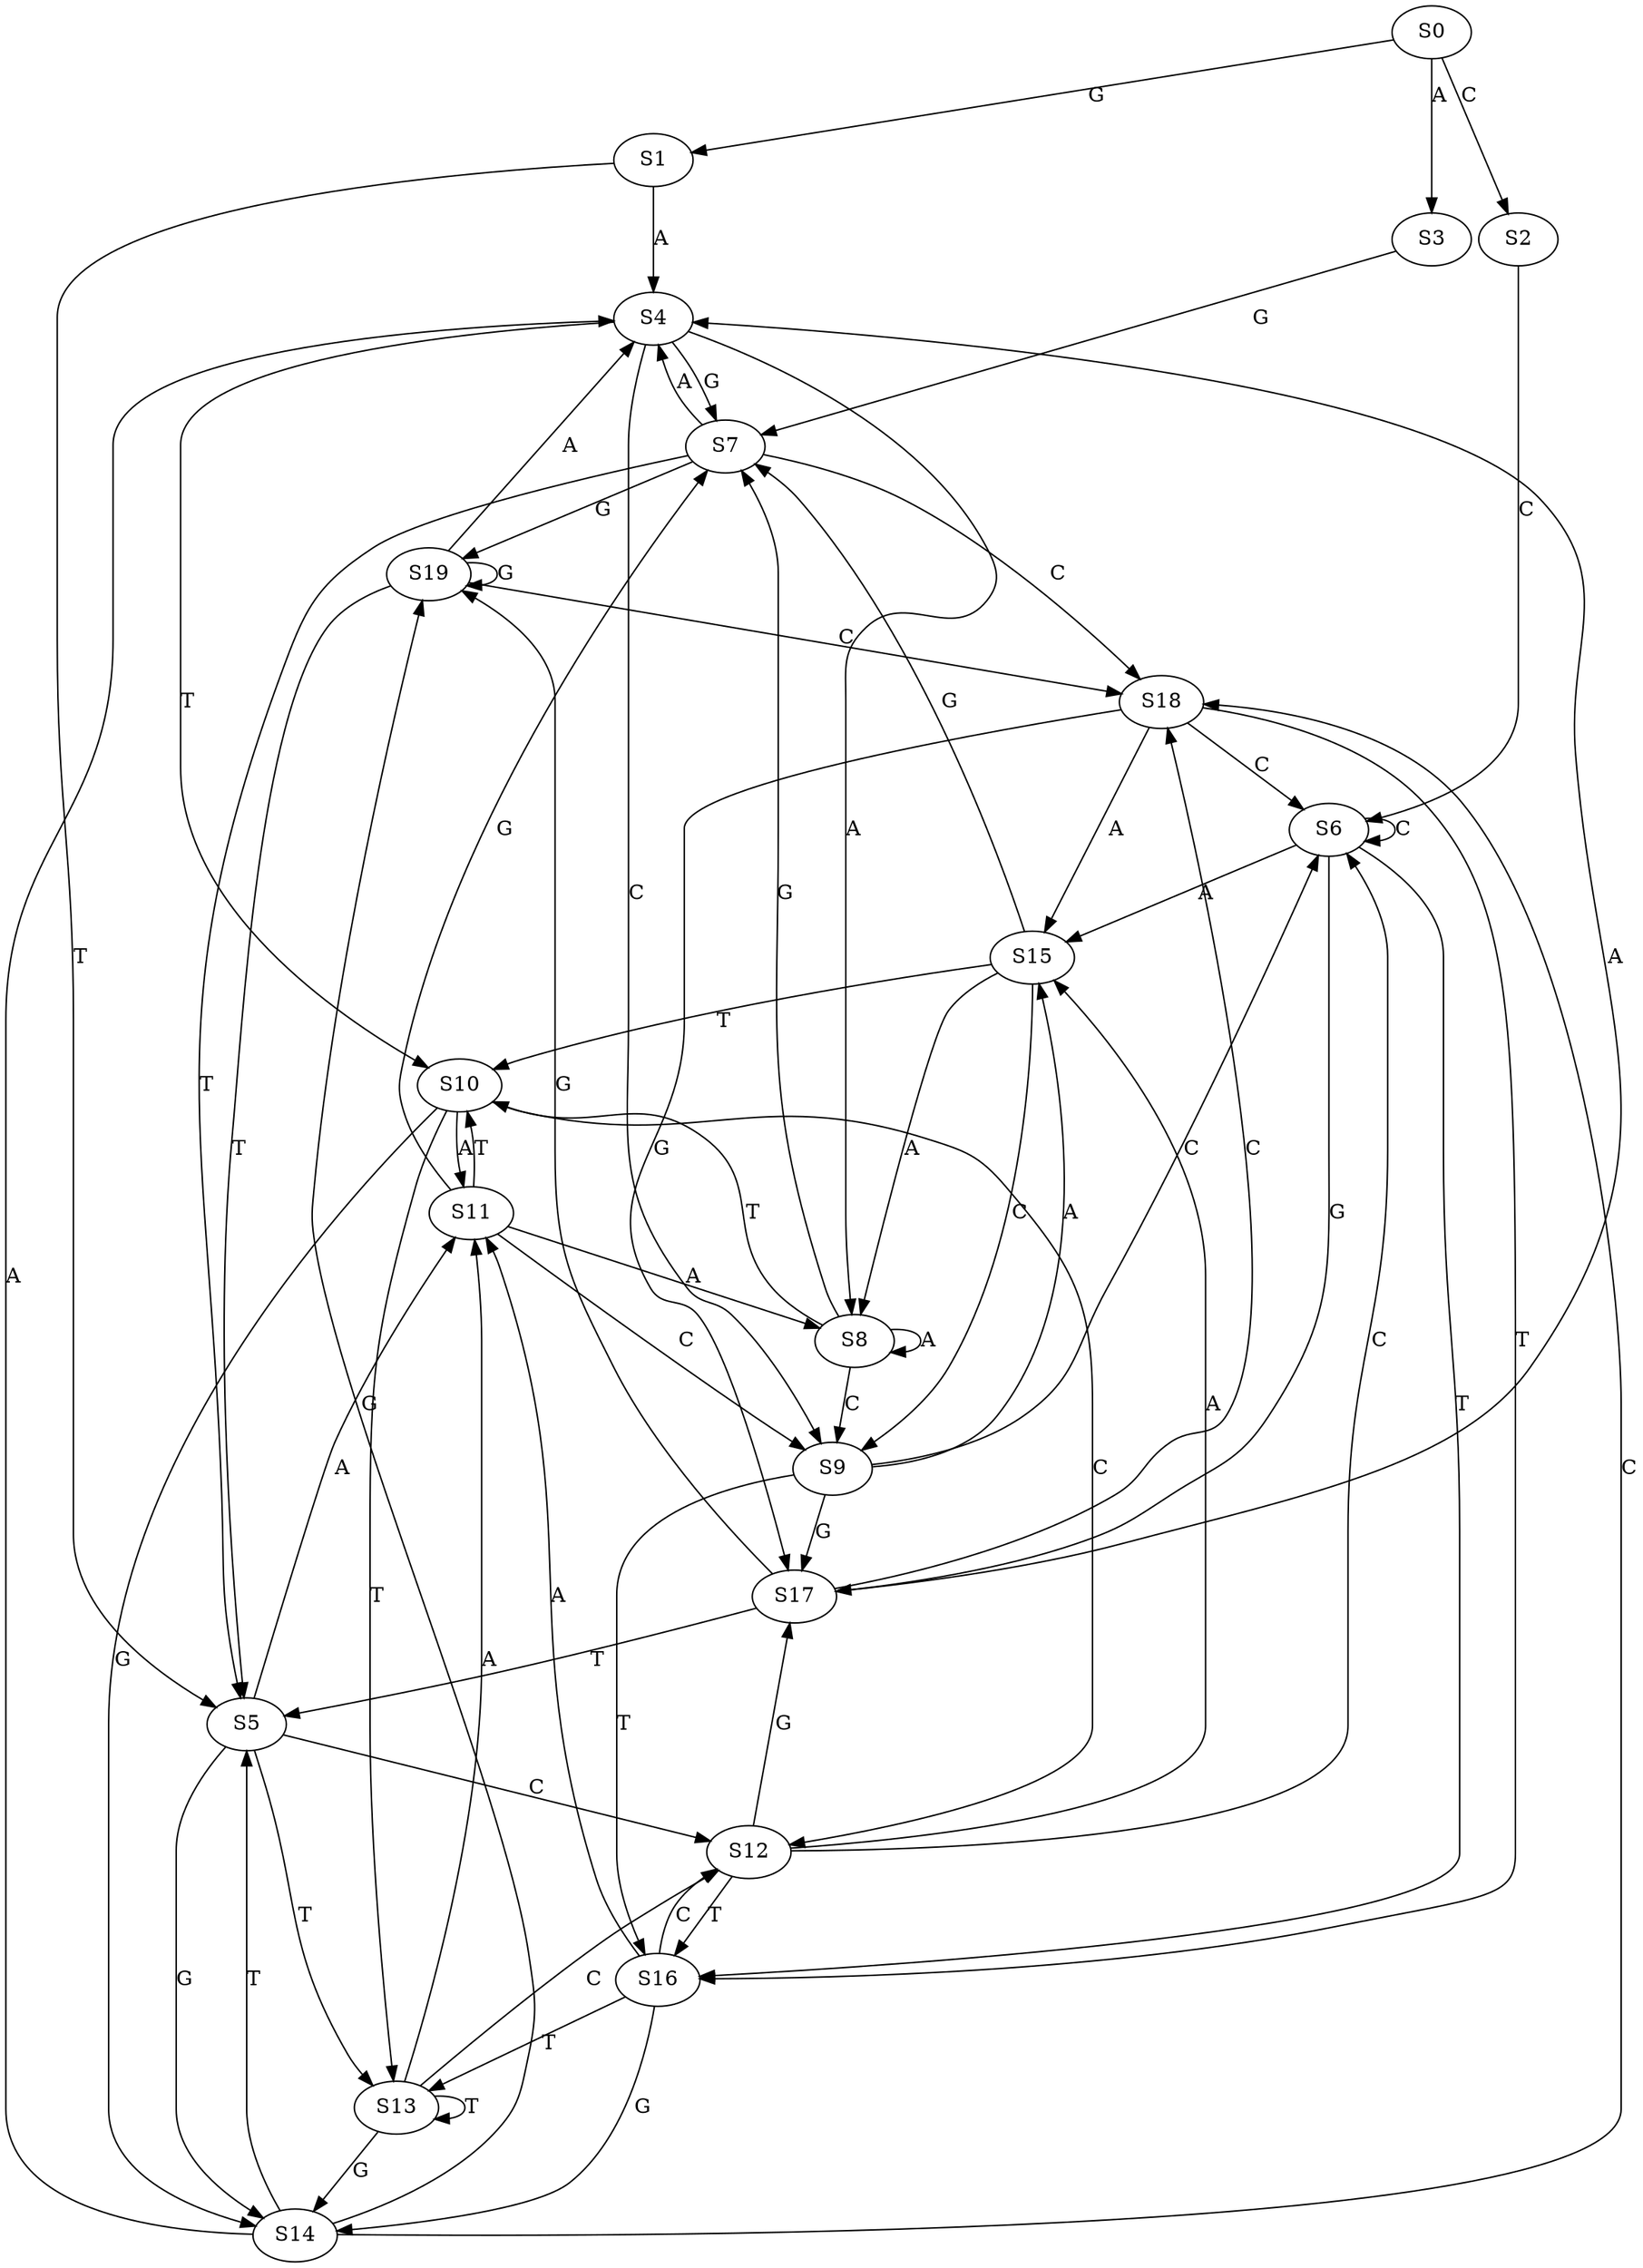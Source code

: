 strict digraph  {
	S0 -> S1 [ label = G ];
	S0 -> S2 [ label = C ];
	S0 -> S3 [ label = A ];
	S1 -> S4 [ label = A ];
	S1 -> S5 [ label = T ];
	S2 -> S6 [ label = C ];
	S3 -> S7 [ label = G ];
	S4 -> S7 [ label = G ];
	S4 -> S8 [ label = A ];
	S4 -> S9 [ label = C ];
	S4 -> S10 [ label = T ];
	S5 -> S11 [ label = A ];
	S5 -> S12 [ label = C ];
	S5 -> S13 [ label = T ];
	S5 -> S14 [ label = G ];
	S6 -> S15 [ label = A ];
	S6 -> S16 [ label = T ];
	S6 -> S17 [ label = G ];
	S6 -> S6 [ label = C ];
	S7 -> S5 [ label = T ];
	S7 -> S4 [ label = A ];
	S7 -> S18 [ label = C ];
	S7 -> S19 [ label = G ];
	S8 -> S10 [ label = T ];
	S8 -> S7 [ label = G ];
	S8 -> S8 [ label = A ];
	S8 -> S9 [ label = C ];
	S9 -> S15 [ label = A ];
	S9 -> S17 [ label = G ];
	S9 -> S6 [ label = C ];
	S9 -> S16 [ label = T ];
	S10 -> S14 [ label = G ];
	S10 -> S12 [ label = C ];
	S10 -> S11 [ label = A ];
	S10 -> S13 [ label = T ];
	S11 -> S8 [ label = A ];
	S11 -> S7 [ label = G ];
	S11 -> S9 [ label = C ];
	S11 -> S10 [ label = T ];
	S12 -> S15 [ label = A ];
	S12 -> S17 [ label = G ];
	S12 -> S16 [ label = T ];
	S12 -> S6 [ label = C ];
	S13 -> S12 [ label = C ];
	S13 -> S11 [ label = A ];
	S13 -> S14 [ label = G ];
	S13 -> S13 [ label = T ];
	S14 -> S19 [ label = G ];
	S14 -> S5 [ label = T ];
	S14 -> S4 [ label = A ];
	S14 -> S18 [ label = C ];
	S15 -> S8 [ label = A ];
	S15 -> S9 [ label = C ];
	S15 -> S10 [ label = T ];
	S15 -> S7 [ label = G ];
	S16 -> S11 [ label = A ];
	S16 -> S13 [ label = T ];
	S16 -> S12 [ label = C ];
	S16 -> S14 [ label = G ];
	S17 -> S4 [ label = A ];
	S17 -> S5 [ label = T ];
	S17 -> S19 [ label = G ];
	S17 -> S18 [ label = C ];
	S18 -> S15 [ label = A ];
	S18 -> S6 [ label = C ];
	S18 -> S16 [ label = T ];
	S18 -> S17 [ label = G ];
	S19 -> S5 [ label = T ];
	S19 -> S4 [ label = A ];
	S19 -> S19 [ label = G ];
	S19 -> S18 [ label = C ];
}
